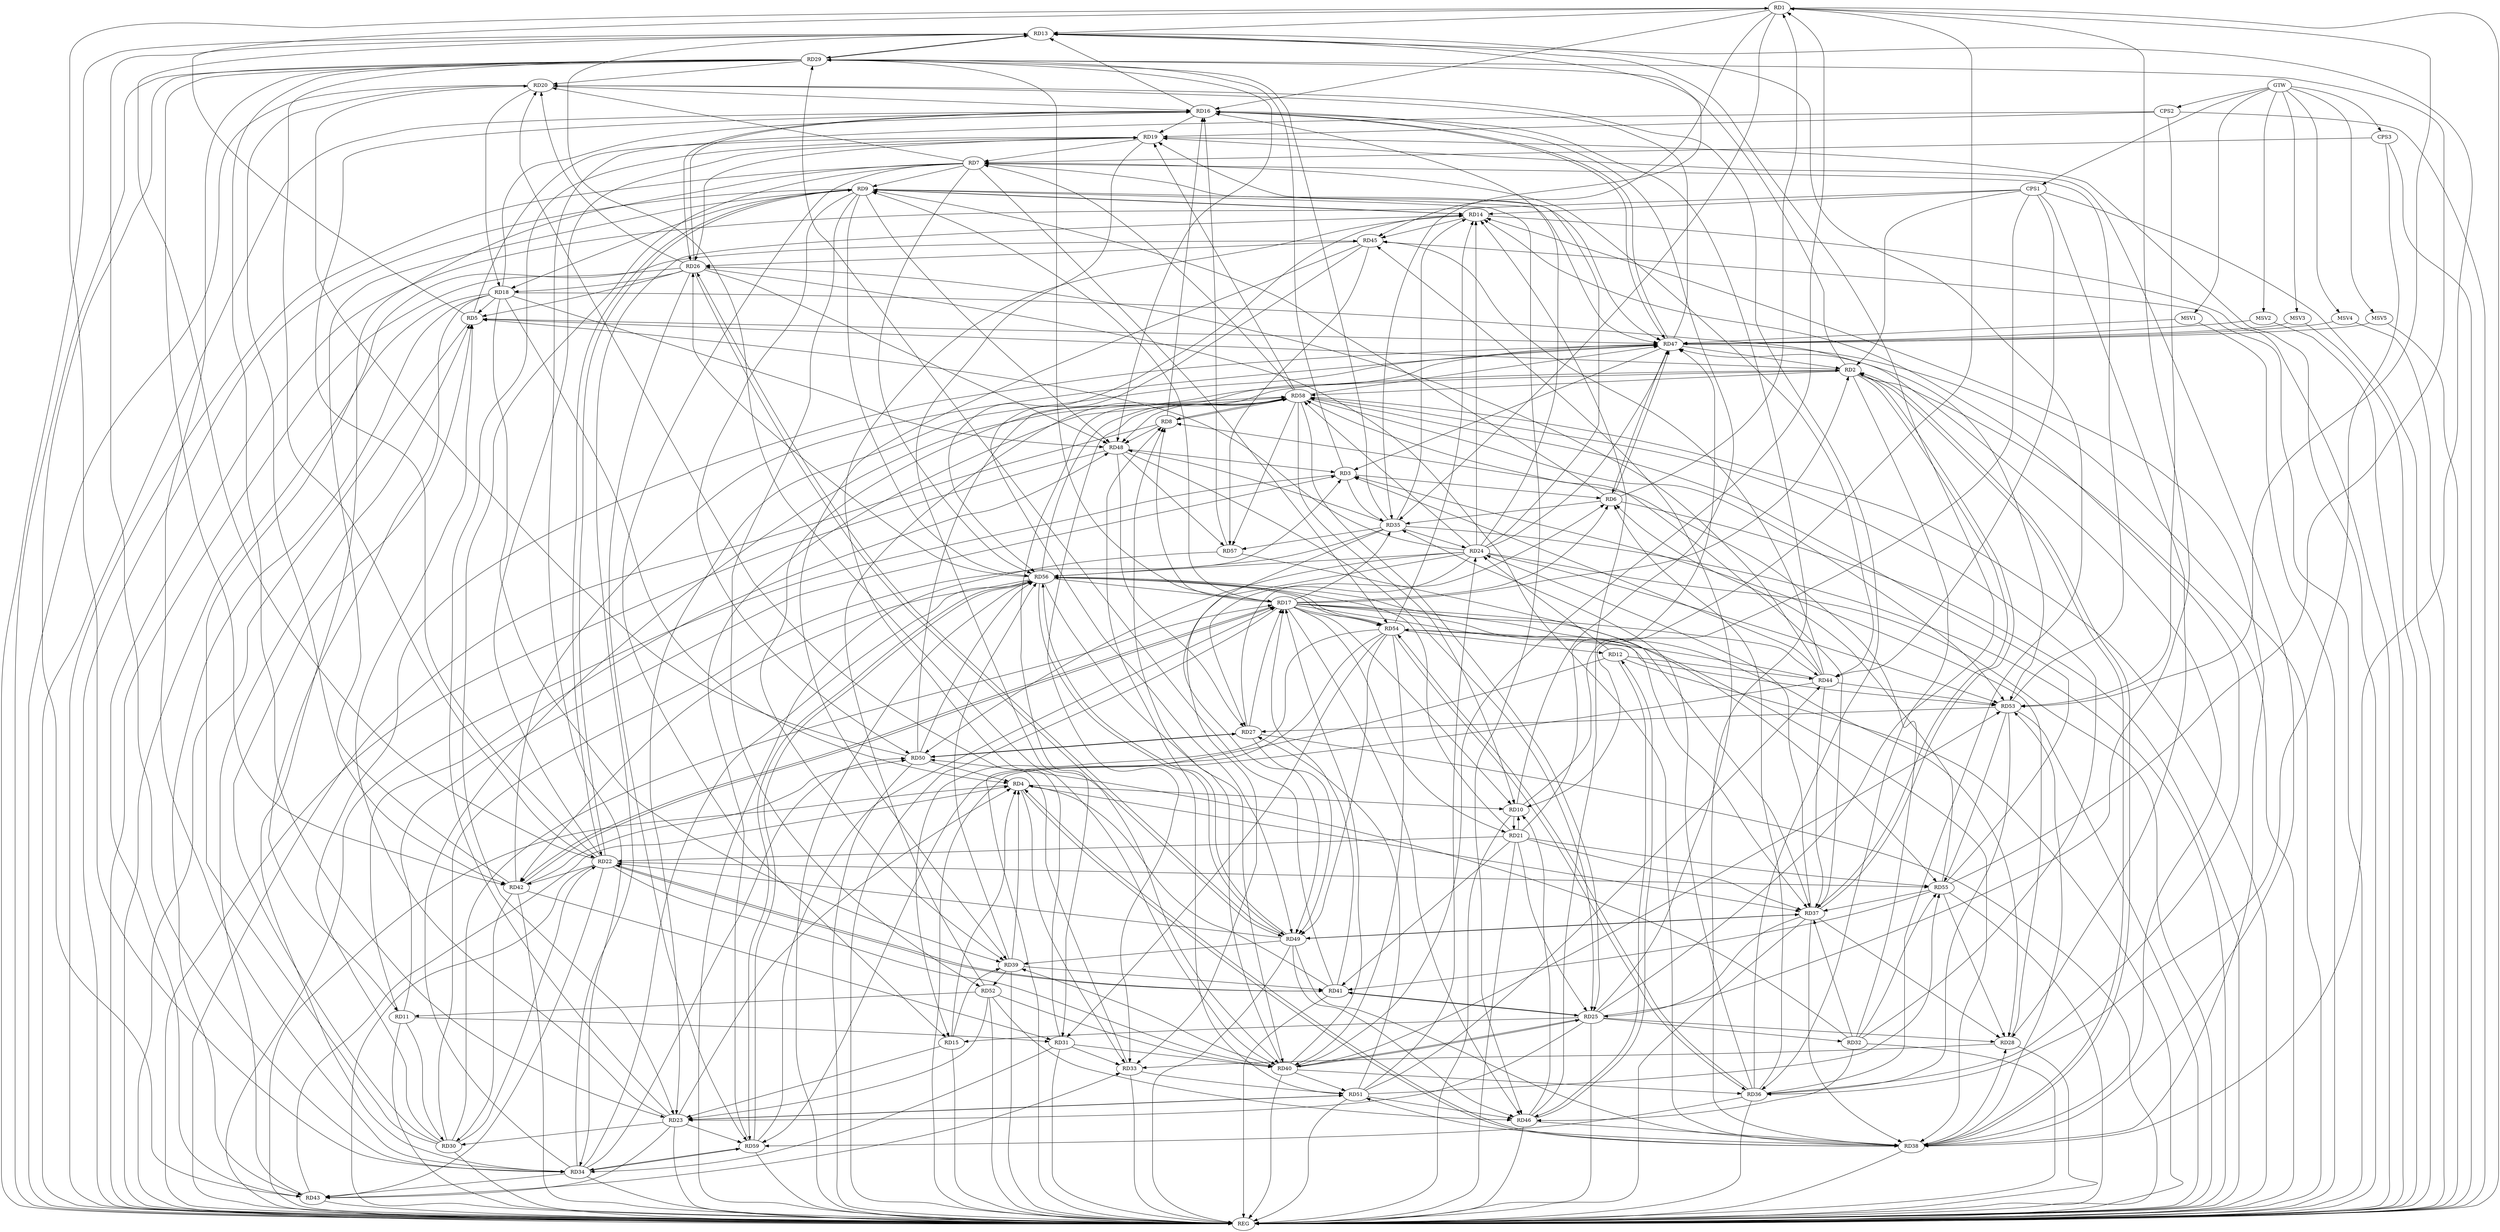 strict digraph G {
  RD1 [ label="RD1" ];
  RD2 [ label="RD2" ];
  RD3 [ label="RD3" ];
  RD4 [ label="RD4" ];
  RD5 [ label="RD5" ];
  RD6 [ label="RD6" ];
  RD7 [ label="RD7" ];
  RD8 [ label="RD8" ];
  RD9 [ label="RD9" ];
  RD10 [ label="RD10" ];
  RD11 [ label="RD11" ];
  RD12 [ label="RD12" ];
  RD13 [ label="RD13" ];
  RD14 [ label="RD14" ];
  RD15 [ label="RD15" ];
  RD16 [ label="RD16" ];
  RD17 [ label="RD17" ];
  RD18 [ label="RD18" ];
  RD19 [ label="RD19" ];
  RD20 [ label="RD20" ];
  RD21 [ label="RD21" ];
  RD22 [ label="RD22" ];
  RD23 [ label="RD23" ];
  RD24 [ label="RD24" ];
  RD25 [ label="RD25" ];
  RD26 [ label="RD26" ];
  RD27 [ label="RD27" ];
  RD28 [ label="RD28" ];
  RD29 [ label="RD29" ];
  RD30 [ label="RD30" ];
  RD31 [ label="RD31" ];
  RD32 [ label="RD32" ];
  RD33 [ label="RD33" ];
  RD34 [ label="RD34" ];
  RD35 [ label="RD35" ];
  RD36 [ label="RD36" ];
  RD37 [ label="RD37" ];
  RD38 [ label="RD38" ];
  RD39 [ label="RD39" ];
  RD40 [ label="RD40" ];
  RD41 [ label="RD41" ];
  RD42 [ label="RD42" ];
  RD43 [ label="RD43" ];
  RD44 [ label="RD44" ];
  RD45 [ label="RD45" ];
  RD46 [ label="RD46" ];
  RD47 [ label="RD47" ];
  RD48 [ label="RD48" ];
  RD49 [ label="RD49" ];
  RD50 [ label="RD50" ];
  RD51 [ label="RD51" ];
  RD52 [ label="RD52" ];
  RD53 [ label="RD53" ];
  RD54 [ label="RD54" ];
  RD55 [ label="RD55" ];
  RD56 [ label="RD56" ];
  RD57 [ label="RD57" ];
  RD58 [ label="RD58" ];
  RD59 [ label="RD59" ];
  CPS1 [ label="CPS1" ];
  CPS2 [ label="CPS2" ];
  CPS3 [ label="CPS3" ];
  GTW [ label="GTW" ];
  REG [ label="REG" ];
  MSV1 [ label="MSV1" ];
  MSV2 [ label="MSV2" ];
  MSV3 [ label="MSV3" ];
  MSV4 [ label="MSV4" ];
  MSV5 [ label="MSV5" ];
  RD5 -> RD1;
  RD6 -> RD1;
  RD10 -> RD1;
  RD1 -> RD13;
  RD1 -> RD16;
  RD25 -> RD1;
  RD1 -> RD34;
  RD1 -> RD35;
  RD40 -> RD1;
  RD1 -> RD45;
  RD1 -> RD53;
  RD2 -> RD5;
  RD17 -> RD2;
  RD2 -> RD29;
  RD2 -> RD36;
  RD2 -> RD37;
  RD37 -> RD2;
  RD2 -> RD38;
  RD38 -> RD2;
  RD2 -> RD39;
  RD47 -> RD2;
  RD52 -> RD2;
  RD2 -> RD58;
  RD3 -> RD6;
  RD11 -> RD3;
  RD28 -> RD3;
  RD3 -> RD29;
  RD30 -> RD3;
  RD3 -> RD35;
  RD44 -> RD3;
  RD47 -> RD3;
  RD48 -> RD3;
  RD4 -> RD10;
  RD15 -> RD4;
  RD18 -> RD4;
  RD23 -> RD4;
  RD4 -> RD33;
  RD4 -> RD37;
  RD4 -> RD38;
  RD38 -> RD4;
  RD39 -> RD4;
  RD41 -> RD4;
  RD43 -> RD4;
  RD50 -> RD4;
  RD18 -> RD5;
  RD5 -> RD19;
  RD23 -> RD5;
  RD24 -> RD5;
  RD26 -> RD5;
  RD30 -> RD5;
  RD43 -> RD5;
  RD5 -> RD47;
  RD6 -> RD9;
  RD17 -> RD6;
  RD27 -> RD6;
  RD6 -> RD35;
  RD36 -> RD6;
  RD6 -> RD47;
  RD47 -> RD6;
  RD55 -> RD6;
  RD7 -> RD9;
  RD7 -> RD15;
  RD19 -> RD7;
  RD7 -> RD20;
  RD7 -> RD23;
  RD7 -> RD34;
  RD7 -> RD44;
  RD7 -> RD47;
  RD53 -> RD7;
  RD7 -> RD54;
  RD7 -> RD56;
  RD58 -> RD7;
  RD8 -> RD16;
  RD17 -> RD8;
  RD32 -> RD8;
  RD40 -> RD8;
  RD8 -> RD48;
  RD51 -> RD8;
  RD8 -> RD58;
  RD58 -> RD8;
  RD9 -> RD14;
  RD14 -> RD9;
  RD17 -> RD9;
  RD9 -> RD18;
  RD9 -> RD22;
  RD22 -> RD9;
  RD42 -> RD9;
  RD9 -> RD46;
  RD9 -> RD47;
  RD9 -> RD48;
  RD9 -> RD50;
  RD9 -> RD52;
  RD9 -> RD56;
  RD10 -> RD16;
  RD17 -> RD10;
  RD10 -> RD21;
  RD21 -> RD10;
  RD46 -> RD10;
  RD58 -> RD10;
  RD18 -> RD11;
  RD11 -> RD30;
  RD11 -> RD31;
  RD11 -> RD48;
  RD52 -> RD11;
  RD12 -> RD24;
  RD12 -> RD44;
  RD12 -> RD46;
  RD46 -> RD12;
  RD54 -> RD12;
  RD12 -> RD59;
  RD16 -> RD13;
  RD22 -> RD13;
  RD25 -> RD13;
  RD13 -> RD29;
  RD29 -> RD13;
  RD13 -> RD34;
  RD13 -> RD35;
  RD36 -> RD13;
  RD13 -> RD38;
  RD13 -> RD40;
  RD24 -> RD14;
  RD31 -> RD14;
  RD34 -> RD14;
  RD35 -> RD14;
  RD36 -> RD14;
  RD38 -> RD14;
  RD14 -> RD45;
  RD46 -> RD14;
  RD54 -> RD14;
  RD14 -> RD56;
  RD15 -> RD23;
  RD25 -> RD15;
  RD15 -> RD39;
  RD54 -> RD15;
  RD18 -> RD16;
  RD16 -> RD19;
  RD20 -> RD16;
  RD22 -> RD16;
  RD24 -> RD16;
  RD16 -> RD26;
  RD26 -> RD16;
  RD16 -> RD38;
  RD16 -> RD47;
  RD47 -> RD16;
  RD57 -> RD16;
  RD17 -> RD21;
  RD27 -> RD17;
  RD17 -> RD28;
  RD17 -> RD29;
  RD30 -> RD17;
  RD17 -> RD35;
  RD17 -> RD37;
  RD17 -> RD38;
  RD40 -> RD17;
  RD41 -> RD17;
  RD17 -> RD42;
  RD42 -> RD17;
  RD17 -> RD44;
  RD17 -> RD46;
  RD17 -> RD54;
  RD56 -> RD17;
  RD59 -> RD17;
  RD20 -> RD18;
  RD26 -> RD18;
  RD18 -> RD39;
  RD18 -> RD43;
  RD18 -> RD48;
  RD18 -> RD53;
  RD22 -> RD19;
  RD23 -> RD19;
  RD24 -> RD19;
  RD19 -> RD26;
  RD38 -> RD19;
  RD19 -> RD40;
  RD58 -> RD19;
  RD26 -> RD20;
  RD29 -> RD20;
  RD33 -> RD20;
  RD36 -> RD20;
  RD20 -> RD42;
  RD47 -> RD20;
  RD50 -> RD20;
  RD21 -> RD22;
  RD21 -> RD25;
  RD21 -> RD37;
  RD21 -> RD41;
  RD21 -> RD47;
  RD21 -> RD55;
  RD21 -> RD56;
  RD29 -> RD22;
  RD30 -> RD22;
  RD22 -> RD40;
  RD22 -> RD41;
  RD41 -> RD22;
  RD22 -> RD42;
  RD22 -> RD43;
  RD49 -> RD22;
  RD22 -> RD55;
  RD25 -> RD23;
  RD29 -> RD23;
  RD23 -> RD30;
  RD23 -> RD43;
  RD47 -> RD23;
  RD23 -> RD51;
  RD51 -> RD23;
  RD52 -> RD23;
  RD23 -> RD59;
  RD24 -> RD27;
  RD24 -> RD33;
  RD35 -> RD24;
  RD37 -> RD24;
  RD24 -> RD47;
  RD24 -> RD50;
  RD51 -> RD24;
  RD24 -> RD53;
  RD24 -> RD56;
  RD24 -> RD58;
  RD25 -> RD28;
  RD25 -> RD32;
  RD37 -> RD25;
  RD25 -> RD40;
  RD40 -> RD25;
  RD25 -> RD41;
  RD41 -> RD25;
  RD25 -> RD45;
  RD48 -> RD25;
  RD58 -> RD25;
  RD26 -> RD38;
  RD44 -> RD26;
  RD45 -> RD26;
  RD26 -> RD48;
  RD26 -> RD49;
  RD49 -> RD26;
  RD56 -> RD26;
  RD26 -> RD59;
  RD48 -> RD27;
  RD27 -> RD49;
  RD27 -> RD50;
  RD50 -> RD27;
  RD51 -> RD27;
  RD53 -> RD27;
  RD28 -> RD33;
  RD37 -> RD28;
  RD38 -> RD28;
  RD55 -> RD28;
  RD29 -> RD34;
  RD35 -> RD29;
  RD41 -> RD29;
  RD29 -> RD42;
  RD29 -> RD43;
  RD29 -> RD48;
  RD55 -> RD29;
  RD42 -> RD30;
  RD30 -> RD45;
  RD30 -> RD47;
  RD31 -> RD33;
  RD31 -> RD34;
  RD31 -> RD40;
  RD42 -> RD31;
  RD54 -> RD31;
  RD58 -> RD31;
  RD32 -> RD37;
  RD32 -> RD46;
  RD32 -> RD50;
  RD32 -> RD55;
  RD32 -> RD58;
  RD43 -> RD33;
  RD33 -> RD51;
  RD58 -> RD33;
  RD34 -> RD43;
  RD34 -> RD50;
  RD34 -> RD56;
  RD34 -> RD58;
  RD34 -> RD59;
  RD59 -> RD34;
  RD36 -> RD35;
  RD35 -> RD48;
  RD35 -> RD49;
  RD35 -> RD56;
  RD35 -> RD57;
  RD40 -> RD36;
  RD53 -> RD36;
  RD36 -> RD54;
  RD54 -> RD36;
  RD36 -> RD59;
  RD37 -> RD38;
  RD44 -> RD37;
  RD37 -> RD49;
  RD49 -> RD37;
  RD55 -> RD37;
  RD57 -> RD37;
  RD37 -> RD58;
  RD46 -> RD38;
  RD38 -> RD47;
  RD49 -> RD38;
  RD38 -> RD51;
  RD38 -> RD53;
  RD40 -> RD39;
  RD39 -> RD41;
  RD45 -> RD39;
  RD49 -> RD39;
  RD39 -> RD52;
  RD39 -> RD56;
  RD40 -> RD51;
  RD52 -> RD40;
  RD40 -> RD53;
  RD54 -> RD40;
  RD56 -> RD40;
  RD55 -> RD41;
  RD42 -> RD47;
  RD42 -> RD50;
  RD56 -> RD42;
  RD44 -> RD45;
  RD51 -> RD44;
  RD44 -> RD53;
  RD44 -> RD54;
  RD45 -> RD49;
  RD45 -> RD57;
  RD49 -> RD46;
  RD51 -> RD46;
  RD52 -> RD46;
  RD50 -> RD47;
  RD58 -> RD47;
  RD48 -> RD57;
  RD58 -> RD48;
  RD54 -> RD49;
  RD49 -> RD56;
  RD56 -> RD49;
  RD50 -> RD56;
  RD51 -> RD55;
  RD54 -> RD53;
  RD53 -> RD55;
  RD58 -> RD53;
  RD54 -> RD56;
  RD56 -> RD54;
  RD56 -> RD55;
  RD55 -> RD58;
  RD56 -> RD58;
  RD56 -> RD59;
  RD59 -> RD56;
  RD58 -> RD57;
  RD59 -> RD58;
  CPS1 -> RD43;
  CPS1 -> RD28;
  CPS1 -> RD2;
  CPS1 -> RD14;
  CPS1 -> RD44;
  CPS1 -> RD10;
  CPS2 -> RD19;
  CPS2 -> RD53;
  CPS2 -> RD34;
  CPS3 -> RD7;
  CPS3 -> RD36;
  GTW -> CPS1;
  GTW -> CPS2;
  GTW -> CPS3;
  RD1 -> REG;
  RD2 -> REG;
  RD3 -> REG;
  RD4 -> REG;
  RD5 -> REG;
  RD6 -> REG;
  RD7 -> REG;
  RD8 -> REG;
  RD9 -> REG;
  RD10 -> REG;
  RD11 -> REG;
  RD12 -> REG;
  RD13 -> REG;
  RD14 -> REG;
  RD15 -> REG;
  RD16 -> REG;
  RD17 -> REG;
  RD18 -> REG;
  RD19 -> REG;
  RD20 -> REG;
  RD21 -> REG;
  RD22 -> REG;
  RD23 -> REG;
  RD24 -> REG;
  RD25 -> REG;
  RD26 -> REG;
  RD27 -> REG;
  RD28 -> REG;
  RD29 -> REG;
  RD30 -> REG;
  RD31 -> REG;
  RD32 -> REG;
  RD33 -> REG;
  RD34 -> REG;
  RD35 -> REG;
  RD36 -> REG;
  RD37 -> REG;
  RD38 -> REG;
  RD39 -> REG;
  RD40 -> REG;
  RD41 -> REG;
  RD42 -> REG;
  RD43 -> REG;
  RD44 -> REG;
  RD45 -> REG;
  RD46 -> REG;
  RD47 -> REG;
  RD48 -> REG;
  RD49 -> REG;
  RD50 -> REG;
  RD51 -> REG;
  RD52 -> REG;
  RD53 -> REG;
  RD54 -> REG;
  RD55 -> REG;
  RD56 -> REG;
  RD57 -> REG;
  RD58 -> REG;
  RD59 -> REG;
  CPS1 -> REG;
  CPS2 -> REG;
  CPS3 -> REG;
  MSV1 -> RD47;
  MSV2 -> RD47;
  MSV3 -> RD47;
  MSV4 -> RD47;
  MSV5 -> RD47;
  GTW -> MSV1;
  MSV1 -> REG;
  GTW -> MSV2;
  MSV2 -> REG;
  GTW -> MSV3;
  MSV3 -> REG;
  GTW -> MSV4;
  MSV4 -> REG;
  GTW -> MSV5;
  MSV5 -> REG;
}
